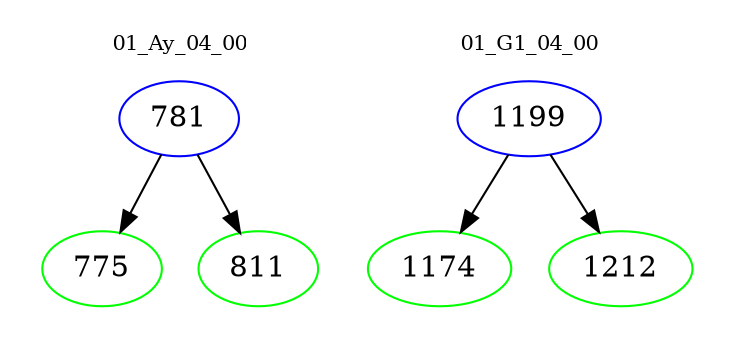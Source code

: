 digraph{
subgraph cluster_0 {
color = white
label = "01_Ay_04_00";
fontsize=10;
T0_781 [label="781", color="blue"]
T0_781 -> T0_775 [color="black"]
T0_775 [label="775", color="green"]
T0_781 -> T0_811 [color="black"]
T0_811 [label="811", color="green"]
}
subgraph cluster_1 {
color = white
label = "01_G1_04_00";
fontsize=10;
T1_1199 [label="1199", color="blue"]
T1_1199 -> T1_1174 [color="black"]
T1_1174 [label="1174", color="green"]
T1_1199 -> T1_1212 [color="black"]
T1_1212 [label="1212", color="green"]
}
}
